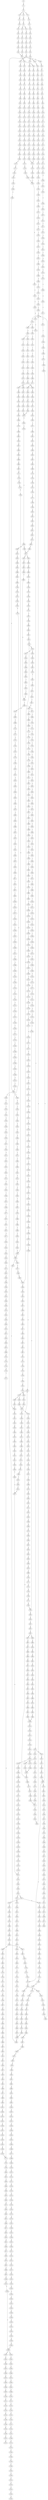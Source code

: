 strict digraph  {
	S0 -> S1 [ label = T ];
	S1 -> S2 [ label = T ];
	S2 -> S3 [ label = C ];
	S2 -> S4 [ label = G ];
	S2 -> S5 [ label = T ];
	S3 -> S6 [ label = A ];
	S4 -> S7 [ label = A ];
	S5 -> S8 [ label = A ];
	S6 -> S9 [ label = G ];
	S7 -> S10 [ label = G ];
	S8 -> S11 [ label = G ];
	S9 -> S12 [ label = A ];
	S9 -> S13 [ label = C ];
	S10 -> S14 [ label = C ];
	S11 -> S15 [ label = C ];
	S12 -> S16 [ label = G ];
	S13 -> S17 [ label = C ];
	S14 -> S18 [ label = C ];
	S15 -> S19 [ label = C ];
	S16 -> S20 [ label = G ];
	S17 -> S21 [ label = G ];
	S18 -> S22 [ label = G ];
	S19 -> S23 [ label = G ];
	S20 -> S24 [ label = T ];
	S21 -> S25 [ label = C ];
	S22 -> S26 [ label = C ];
	S23 -> S27 [ label = T ];
	S24 -> S28 [ label = C ];
	S25 -> S29 [ label = C ];
	S26 -> S30 [ label = C ];
	S27 -> S31 [ label = C ];
	S28 -> S32 [ label = C ];
	S29 -> S33 [ label = C ];
	S30 -> S34 [ label = C ];
	S31 -> S35 [ label = C ];
	S32 -> S36 [ label = C ];
	S33 -> S37 [ label = C ];
	S34 -> S37 [ label = C ];
	S35 -> S38 [ label = C ];
	S36 -> S39 [ label = T ];
	S36 -> S40 [ label = A ];
	S36 -> S41 [ label = G ];
	S37 -> S42 [ label = T ];
	S38 -> S43 [ label = A ];
	S39 -> S44 [ label = T ];
	S40 -> S45 [ label = G ];
	S41 -> S46 [ label = G ];
	S42 -> S47 [ label = T ];
	S42 -> S48 [ label = C ];
	S43 -> S49 [ label = C ];
	S44 -> S50 [ label = C ];
	S45 -> S51 [ label = A ];
	S46 -> S52 [ label = A ];
	S47 -> S53 [ label = C ];
	S48 -> S54 [ label = C ];
	S49 -> S55 [ label = C ];
	S50 -> S56 [ label = T ];
	S51 -> S57 [ label = G ];
	S52 -> S58 [ label = G ];
	S53 -> S59 [ label = A ];
	S54 -> S60 [ label = A ];
	S55 -> S61 [ label = A ];
	S56 -> S62 [ label = C ];
	S57 -> S63 [ label = C ];
	S58 -> S64 [ label = G ];
	S59 -> S65 [ label = C ];
	S60 -> S66 [ label = C ];
	S61 -> S67 [ label = C ];
	S62 -> S68 [ label = G ];
	S63 -> S69 [ label = C ];
	S64 -> S70 [ label = C ];
	S65 -> S71 [ label = G ];
	S66 -> S72 [ label = C ];
	S67 -> S73 [ label = C ];
	S68 -> S74 [ label = T ];
	S69 -> S75 [ label = A ];
	S70 -> S76 [ label = G ];
	S71 -> S77 [ label = C ];
	S72 -> S78 [ label = C ];
	S73 -> S79 [ label = G ];
	S74 -> S80 [ label = A ];
	S75 -> S81 [ label = C ];
	S76 -> S82 [ label = T ];
	S77 -> S83 [ label = T ];
	S78 -> S84 [ label = G ];
	S79 -> S85 [ label = A ];
	S80 -> S86 [ label = C ];
	S81 -> S87 [ label = G ];
	S82 -> S88 [ label = G ];
	S83 -> S89 [ label = C ];
	S84 -> S90 [ label = C ];
	S85 -> S91 [ label = T ];
	S86 -> S92 [ label = G ];
	S87 -> S93 [ label = G ];
	S88 -> S94 [ label = G ];
	S89 -> S95 [ label = C ];
	S90 -> S96 [ label = C ];
	S91 -> S97 [ label = C ];
	S92 -> S98 [ label = G ];
	S93 -> S99 [ label = T ];
	S94 -> S100 [ label = T ];
	S95 -> S101 [ label = G ];
	S96 -> S102 [ label = G ];
	S97 -> S103 [ label = G ];
	S98 -> S104 [ label = C ];
	S99 -> S105 [ label = T ];
	S100 -> S106 [ label = A ];
	S101 -> S107 [ label = G ];
	S102 -> S108 [ label = G ];
	S103 -> S109 [ label = G ];
	S104 -> S110 [ label = T ];
	S105 -> S111 [ label = A ];
	S106 -> S112 [ label = T ];
	S107 -> S113 [ label = T ];
	S108 -> S114 [ label = T ];
	S109 -> S115 [ label = T ];
	S110 -> S116 [ label = A ];
	S111 -> S117 [ label = C ];
	S112 -> S118 [ label = G ];
	S113 -> S119 [ label = T ];
	S114 -> S120 [ label = C ];
	S115 -> S121 [ label = T ];
	S116 -> S122 [ label = C ];
	S117 -> S123 [ label = T ];
	S118 -> S124 [ label = A ];
	S119 -> S125 [ label = G ];
	S120 -> S126 [ label = C ];
	S121 -> S127 [ label = C ];
	S122 -> S128 [ label = T ];
	S123 -> S129 [ label = G ];
	S124 -> S130 [ label = G ];
	S125 -> S131 [ label = C ];
	S126 -> S132 [ label = C ];
	S127 -> S133 [ label = C ];
	S128 -> S134 [ label = G ];
	S129 -> S135 [ label = C ];
	S130 -> S136 [ label = C ];
	S131 -> S137 [ label = A ];
	S132 -> S138 [ label = A ];
	S133 -> S139 [ label = A ];
	S134 -> S140 [ label = G ];
	S135 -> S141 [ label = A ];
	S136 -> S142 [ label = G ];
	S137 -> S143 [ label = C ];
	S138 -> S144 [ label = G ];
	S139 -> S145 [ label = G ];
	S140 -> S146 [ label = T ];
	S141 -> S147 [ label = G ];
	S142 -> S148 [ label = G ];
	S143 -> S149 [ label = T ];
	S144 -> S150 [ label = T ];
	S145 -> S151 [ label = T ];
	S146 -> S152 [ label = G ];
	S147 -> S153 [ label = A ];
	S148 -> S154 [ label = T ];
	S149 -> S155 [ label = G ];
	S150 -> S156 [ label = G ];
	S151 -> S157 [ label = G ];
	S152 -> S158 [ label = C ];
	S153 -> S159 [ label = C ];
	S154 -> S160 [ label = C ];
	S155 -> S161 [ label = G ];
	S156 -> S162 [ label = G ];
	S157 -> S163 [ label = G ];
	S158 -> S164 [ label = T ];
	S159 -> S165 [ label = G ];
	S160 -> S166 [ label = G ];
	S161 -> S167 [ label = T ];
	S162 -> S168 [ label = T ];
	S163 -> S169 [ label = T ];
	S164 -> S170 [ label = A ];
	S165 -> S171 [ label = G ];
	S166 -> S172 [ label = C ];
	S167 -> S173 [ label = C ];
	S168 -> S174 [ label = C ];
	S169 -> S174 [ label = C ];
	S170 -> S175 [ label = C ];
	S171 -> S176 [ label = A ];
	S172 -> S177 [ label = A ];
	S173 -> S178 [ label = G ];
	S174 -> S179 [ label = G ];
	S175 -> S180 [ label = T ];
	S176 -> S181 [ label = C ];
	S177 -> S182 [ label = C ];
	S178 -> S183 [ label = T ];
	S179 -> S184 [ label = T ];
	S180 -> S185 [ label = G ];
	S181 -> S186 [ label = A ];
	S182 -> S187 [ label = G ];
	S183 -> S188 [ label = C ];
	S184 -> S189 [ label = C ];
	S185 -> S190 [ label = T ];
	S186 -> S191 [ label = C ];
	S187 -> S192 [ label = C ];
	S188 -> S193 [ label = C ];
	S189 -> S193 [ label = C ];
	S190 -> S194 [ label = A ];
	S191 -> S195 [ label = A ];
	S192 -> S196 [ label = G ];
	S193 -> S197 [ label = G ];
	S194 -> S198 [ label = A ];
	S195 -> S199 [ label = C ];
	S196 -> S200 [ label = C ];
	S197 -> S201 [ label = T ];
	S198 -> S202 [ label = C ];
	S199 -> S203 [ label = C ];
	S200 -> S204 [ label = G ];
	S201 -> S205 [ label = C ];
	S202 -> S206 [ label = A ];
	S203 -> S207 [ label = T ];
	S204 -> S208 [ label = C ];
	S204 -> S209 [ label = G ];
	S205 -> S210 [ label = A ];
	S206 -> S211 [ label = C ];
	S207 -> S212 [ label = C ];
	S208 -> S213 [ label = G ];
	S209 -> S214 [ label = C ];
	S210 -> S215 [ label = C ];
	S211 -> S216 [ label = A ];
	S212 -> S217 [ label = T ];
	S213 -> S218 [ label = T ];
	S214 -> S219 [ label = T ];
	S215 -> S220 [ label = C ];
	S216 -> S221 [ label = C ];
	S217 -> S222 [ label = A ];
	S218 -> S223 [ label = C ];
	S219 -> S224 [ label = G ];
	S220 -> S225 [ label = C ];
	S220 -> S226 [ label = G ];
	S221 -> S227 [ label = G ];
	S222 -> S228 [ label = G ];
	S223 -> S229 [ label = G ];
	S224 -> S230 [ label = G ];
	S225 -> S231 [ label = T ];
	S226 -> S232 [ label = A ];
	S227 -> S233 [ label = C ];
	S228 -> S234 [ label = A ];
	S229 -> S235 [ label = A ];
	S230 -> S236 [ label = A ];
	S231 -> S237 [ label = G ];
	S232 -> S238 [ label = A ];
	S232 -> S239 [ label = G ];
	S233 -> S240 [ label = T ];
	S234 -> S241 [ label = A ];
	S235 -> S242 [ label = C ];
	S236 -> S243 [ label = A ];
	S237 -> S244 [ label = T ];
	S238 -> S245 [ label = T ];
	S239 -> S246 [ label = T ];
	S240 -> S247 [ label = C ];
	S241 -> S248 [ label = C ];
	S242 -> S249 [ label = G ];
	S243 -> S250 [ label = T ];
	S244 -> S251 [ label = C ];
	S245 -> S252 [ label = C ];
	S246 -> S253 [ label = C ];
	S247 -> S254 [ label = C ];
	S248 -> S255 [ label = G ];
	S249 -> S256 [ label = C ];
	S250 -> S257 [ label = G ];
	S251 -> S258 [ label = C ];
	S252 -> S259 [ label = C ];
	S253 -> S260 [ label = C ];
	S254 -> S261 [ label = T ];
	S255 -> S262 [ label = A ];
	S256 -> S263 [ label = G ];
	S257 -> S264 [ label = G ];
	S258 -> S265 [ label = T ];
	S259 -> S266 [ label = T ];
	S260 -> S267 [ label = A ];
	S260 -> S268 [ label = T ];
	S261 -> S269 [ label = A ];
	S262 -> S270 [ label = G ];
	S263 -> S271 [ label = C ];
	S264 -> S272 [ label = G ];
	S265 -> S273 [ label = A ];
	S265 -> S274 [ label = T ];
	S266 -> S275 [ label = C ];
	S267 -> S276 [ label = G ];
	S268 -> S277 [ label = C ];
	S269 -> S278 [ label = G ];
	S270 -> S279 [ label = G ];
	S271 -> S280 [ label = C ];
	S272 -> S281 [ label = G ];
	S273 -> S282 [ label = C ];
	S274 -> S283 [ label = G ];
	S275 -> S284 [ label = G ];
	S276 -> S285 [ label = T ];
	S276 -> S286 [ label = C ];
	S277 -> S287 [ label = G ];
	S278 -> S288 [ label = A ];
	S279 -> S289 [ label = T ];
	S280 -> S290 [ label = T ];
	S281 -> S291 [ label = T ];
	S282 -> S292 [ label = T ];
	S283 -> S293 [ label = A ];
	S283 -> S294 [ label = T ];
	S284 -> S295 [ label = A ];
	S285 -> S296 [ label = A ];
	S286 -> S297 [ label = T ];
	S287 -> S298 [ label = A ];
	S288 -> S299 [ label = A ];
	S289 -> S300 [ label = G ];
	S290 -> S301 [ label = C ];
	S291 -> S302 [ label = C ];
	S292 -> S303 [ label = A ];
	S293 -> S304 [ label = A ];
	S294 -> S305 [ label = A ];
	S295 -> S306 [ label = A ];
	S296 -> S307 [ label = G ];
	S297 -> S308 [ label = T ];
	S298 -> S309 [ label = A ];
	S299 -> S310 [ label = C ];
	S300 -> S311 [ label = T ];
	S301 -> S312 [ label = G ];
	S302 -> S313 [ label = C ];
	S303 -> S314 [ label = C ];
	S304 -> S315 [ label = C ];
	S305 -> S316 [ label = G ];
	S306 -> S317 [ label = C ];
	S307 -> S318 [ label = G ];
	S307 -> S319 [ label = C ];
	S308 -> S320 [ label = C ];
	S309 -> S317 [ label = C ];
	S310 -> S321 [ label = T ];
	S311 -> S322 [ label = C ];
	S312 -> S323 [ label = G ];
	S313 -> S324 [ label = G ];
	S314 -> S325 [ label = C ];
	S315 -> S326 [ label = T ];
	S316 -> S327 [ label = G ];
	S317 -> S328 [ label = T ];
	S318 -> S329 [ label = G ];
	S319 -> S330 [ label = T ];
	S320 -> S331 [ label = A ];
	S321 -> S332 [ label = T ];
	S322 -> S333 [ label = C ];
	S323 -> S334 [ label = G ];
	S324 -> S335 [ label = C ];
	S325 -> S336 [ label = A ];
	S326 -> S337 [ label = T ];
	S327 -> S338 [ label = A ];
	S328 -> S339 [ label = T ];
	S329 -> S340 [ label = T ];
	S330 -> S341 [ label = C ];
	S331 -> S342 [ label = C ];
	S332 -> S343 [ label = C ];
	S333 -> S344 [ label = C ];
	S334 -> S345 [ label = C ];
	S335 -> S346 [ label = C ];
	S336 -> S347 [ label = G ];
	S337 -> S348 [ label = C ];
	S338 -> S349 [ label = G ];
	S339 -> S350 [ label = C ];
	S340 -> S351 [ label = C ];
	S341 -> S352 [ label = C ];
	S342 -> S353 [ label = G ];
	S343 -> S354 [ label = A ];
	S344 -> S355 [ label = T ];
	S345 -> S356 [ label = T ];
	S346 -> S357 [ label = G ];
	S347 -> S358 [ label = G ];
	S348 -> S359 [ label = A ];
	S349 -> S360 [ label = A ];
	S350 -> S361 [ label = A ];
	S351 -> S362 [ label = A ];
	S352 -> S363 [ label = A ];
	S353 -> S364 [ label = C ];
	S354 -> S365 [ label = A ];
	S355 -> S366 [ label = G ];
	S356 -> S367 [ label = C ];
	S357 -> S368 [ label = G ];
	S358 -> S369 [ label = A ];
	S359 -> S365 [ label = A ];
	S360 -> S370 [ label = G ];
	S361 -> S365 [ label = A ];
	S362 -> S371 [ label = C ];
	S363 -> S372 [ label = C ];
	S364 -> S373 [ label = C ];
	S365 -> S374 [ label = C ];
	S366 -> S375 [ label = T ];
	S367 -> S376 [ label = A ];
	S368 -> S377 [ label = A ];
	S369 -> S378 [ label = G ];
	S370 -> S379 [ label = G ];
	S371 -> S380 [ label = T ];
	S372 -> S381 [ label = C ];
	S373 -> S382 [ label = C ];
	S374 -> S383 [ label = C ];
	S374 -> S384 [ label = T ];
	S375 -> S385 [ label = C ];
	S376 -> S386 [ label = C ];
	S377 -> S387 [ label = A ];
	S378 -> S388 [ label = A ];
	S379 -> S389 [ label = T ];
	S380 -> S390 [ label = C ];
	S381 -> S391 [ label = G ];
	S382 -> S392 [ label = T ];
	S383 -> S393 [ label = G ];
	S384 -> S394 [ label = G ];
	S385 -> S395 [ label = C ];
	S386 -> S396 [ label = G ];
	S387 -> S397 [ label = C ];
	S388 -> S398 [ label = G ];
	S389 -> S399 [ label = C ];
	S390 -> S400 [ label = G ];
	S391 -> S401 [ label = G ];
	S392 -> S402 [ label = T ];
	S393 -> S403 [ label = G ];
	S394 -> S404 [ label = G ];
	S394 -> S405 [ label = C ];
	S395 -> S265 [ label = T ];
	S396 -> S406 [ label = T ];
	S397 -> S407 [ label = T ];
	S398 -> S408 [ label = T ];
	S399 -> S409 [ label = C ];
	S400 -> S410 [ label = C ];
	S401 -> S411 [ label = A ];
	S402 -> S412 [ label = C ];
	S403 -> S413 [ label = C ];
	S404 -> S414 [ label = C ];
	S405 -> S415 [ label = C ];
	S406 -> S416 [ label = C ];
	S407 -> S417 [ label = G ];
	S408 -> S418 [ label = C ];
	S409 -> S36 [ label = C ];
	S410 -> S419 [ label = T ];
	S411 -> S420 [ label = C ];
	S412 -> S421 [ label = A ];
	S413 -> S422 [ label = C ];
	S414 -> S423 [ label = C ];
	S415 -> S424 [ label = C ];
	S416 -> S425 [ label = C ];
	S417 -> S426 [ label = C ];
	S418 -> S427 [ label = A ];
	S419 -> S428 [ label = T ];
	S420 -> S429 [ label = G ];
	S421 -> S430 [ label = T ];
	S422 -> S431 [ label = C ];
	S423 -> S432 [ label = C ];
	S424 -> S433 [ label = T ];
	S425 -> S434 [ label = A ];
	S426 -> S435 [ label = A ];
	S427 -> S436 [ label = G ];
	S428 -> S437 [ label = C ];
	S429 -> S438 [ label = T ];
	S430 -> S439 [ label = C ];
	S431 -> S440 [ label = A ];
	S432 -> S441 [ label = A ];
	S433 -> S442 [ label = A ];
	S434 -> S443 [ label = G ];
	S435 -> S444 [ label = A ];
	S436 -> S445 [ label = G ];
	S437 -> S446 [ label = A ];
	S438 -> S447 [ label = C ];
	S439 -> S448 [ label = C ];
	S440 -> S449 [ label = G ];
	S441 -> S450 [ label = G ];
	S442 -> S451 [ label = G ];
	S443 -> S452 [ label = C ];
	S444 -> S453 [ label = C ];
	S445 -> S454 [ label = A ];
	S446 -> S455 [ label = T ];
	S447 -> S456 [ label = G ];
	S448 -> S457 [ label = A ];
	S449 -> S458 [ label = T ];
	S450 -> S459 [ label = G ];
	S451 -> S460 [ label = G ];
	S452 -> S461 [ label = T ];
	S452 -> S462 [ label = G ];
	S453 -> S463 [ label = C ];
	S454 -> S464 [ label = C ];
	S455 -> S465 [ label = C ];
	S456 -> S466 [ label = T ];
	S457 -> S467 [ label = G ];
	S458 -> S468 [ label = T ];
	S459 -> S469 [ label = T ];
	S460 -> S470 [ label = T ];
	S461 -> S308 [ label = T ];
	S462 -> S471 [ label = A ];
	S463 -> S472 [ label = A ];
	S464 -> S473 [ label = C ];
	S465 -> S474 [ label = C ];
	S466 -> S475 [ label = G ];
	S467 -> S476 [ label = A ];
	S468 -> S477 [ label = G ];
	S469 -> S478 [ label = G ];
	S470 -> S479 [ label = G ];
	S471 -> S480 [ label = G ];
	S472 -> S481 [ label = G ];
	S473 -> S482 [ label = A ];
	S474 -> S457 [ label = A ];
	S475 -> S483 [ label = A ];
	S476 -> S484 [ label = A ];
	S477 -> S485 [ label = T ];
	S478 -> S486 [ label = C ];
	S478 -> S487 [ label = G ];
	S479 -> S488 [ label = T ];
	S480 -> S489 [ label = T ];
	S481 -> S490 [ label = A ];
	S482 -> S491 [ label = G ];
	S483 -> S492 [ label = C ];
	S484 -> S493 [ label = C ];
	S485 -> S494 [ label = G ];
	S486 -> S495 [ label = G ];
	S487 -> S496 [ label = G ];
	S488 -> S497 [ label = G ];
	S489 -> S498 [ label = C ];
	S490 -> S499 [ label = A ];
	S491 -> S500 [ label = T ];
	S492 -> S501 [ label = C ];
	S493 -> S502 [ label = C ];
	S494 -> S503 [ label = C ];
	S495 -> S504 [ label = C ];
	S496 -> S505 [ label = C ];
	S497 -> S506 [ label = C ];
	S498 -> S507 [ label = C ];
	S498 -> S508 [ label = T ];
	S499 -> S509 [ label = C ];
	S500 -> S510 [ label = C ];
	S501 -> S511 [ label = G ];
	S502 -> S512 [ label = A ];
	S502 -> S513 [ label = G ];
	S503 -> S514 [ label = G ];
	S504 -> S515 [ label = G ];
	S505 -> S516 [ label = T ];
	S506 -> S517 [ label = G ];
	S507 -> S518 [ label = C ];
	S508 -> S519 [ label = C ];
	S509 -> S520 [ label = A ];
	S510 -> S521 [ label = T ];
	S511 -> S522 [ label = G ];
	S512 -> S523 [ label = G ];
	S512 -> S524 [ label = C ];
	S513 -> S525 [ label = G ];
	S514 -> S526 [ label = T ];
	S515 -> S527 [ label = T ];
	S516 -> S528 [ label = T ];
	S517 -> S529 [ label = T ];
	S518 -> S530 [ label = T ];
	S518 -> S531 [ label = G ];
	S519 -> S532 [ label = G ];
	S520 -> S533 [ label = G ];
	S521 -> S534 [ label = C ];
	S522 -> S535 [ label = T ];
	S523 -> S536 [ label = A ];
	S524 -> S537 [ label = C ];
	S525 -> S538 [ label = A ];
	S526 -> S539 [ label = C ];
	S527 -> S540 [ label = C ];
	S528 -> S541 [ label = C ];
	S529 -> S542 [ label = C ];
	S530 -> S543 [ label = C ];
	S531 -> S544 [ label = C ];
	S532 -> S545 [ label = T ];
	S533 -> S546 [ label = C ];
	S534 -> S547 [ label = T ];
	S535 -> S548 [ label = C ];
	S536 -> S549 [ label = C ];
	S537 -> S550 [ label = A ];
	S538 -> S551 [ label = C ];
	S539 -> S552 [ label = G ];
	S540 -> S553 [ label = G ];
	S541 -> S554 [ label = G ];
	S542 -> S552 [ label = G ];
	S543 -> S555 [ label = C ];
	S544 -> S556 [ label = C ];
	S545 -> S557 [ label = C ];
	S546 -> S558 [ label = C ];
	S547 -> S559 [ label = G ];
	S548 -> S560 [ label = G ];
	S549 -> S561 [ label = T ];
	S550 -> S562 [ label = C ];
	S551 -> S563 [ label = G ];
	S552 -> S564 [ label = A ];
	S553 -> S565 [ label = T ];
	S554 -> S566 [ label = A ];
	S555 -> S567 [ label = G ];
	S556 -> S568 [ label = T ];
	S557 -> S569 [ label = T ];
	S558 -> S570 [ label = G ];
	S559 -> S571 [ label = T ];
	S560 -> S572 [ label = C ];
	S561 -> S573 [ label = C ];
	S562 -> S574 [ label = C ];
	S563 -> S575 [ label = C ];
	S564 -> S576 [ label = A ];
	S565 -> S577 [ label = G ];
	S566 -> S578 [ label = A ];
	S567 -> S579 [ label = G ];
	S568 -> S580 [ label = G ];
	S569 -> S581 [ label = G ];
	S570 -> S582 [ label = T ];
	S571 -> S583 [ label = A ];
	S572 -> S584 [ label = G ];
	S573 -> S585 [ label = C ];
	S574 -> S586 [ label = C ];
	S575 -> S587 [ label = C ];
	S576 -> S588 [ label = C ];
	S577 -> S589 [ label = C ];
	S578 -> S590 [ label = C ];
	S579 -> S591 [ label = T ];
	S580 -> S592 [ label = T ];
	S581 -> S593 [ label = T ];
	S582 -> S594 [ label = C ];
	S584 -> S595 [ label = T ];
	S585 -> S596 [ label = C ];
	S586 -> S597 [ label = C ];
	S587 -> S598 [ label = C ];
	S588 -> S599 [ label = C ];
	S588 -> S600 [ label = A ];
	S589 -> S601 [ label = A ];
	S590 -> S602 [ label = A ];
	S591 -> S603 [ label = C ];
	S592 -> S604 [ label = C ];
	S593 -> S605 [ label = T ];
	S594 -> S606 [ label = C ];
	S595 -> S607 [ label = A ];
	S596 -> S608 [ label = A ];
	S597 -> S609 [ label = T ];
	S598 -> S610 [ label = A ];
	S599 -> S611 [ label = T ];
	S600 -> S612 [ label = C ];
	S601 -> S613 [ label = T ];
	S602 -> S614 [ label = C ];
	S603 -> S615 [ label = T ];
	S604 -> S616 [ label = G ];
	S605 -> S617 [ label = C ];
	S606 -> S618 [ label = T ];
	S607 -> S619 [ label = G ];
	S608 -> S620 [ label = T ];
	S609 -> S621 [ label = T ];
	S610 -> S622 [ label = T ];
	S611 -> S623 [ label = T ];
	S611 -> S624 [ label = G ];
	S612 -> S625 [ label = C ];
	S613 -> S626 [ label = C ];
	S614 -> S627 [ label = G ];
	S615 -> S628 [ label = G ];
	S616 -> S629 [ label = C ];
	S617 -> S630 [ label = C ];
	S618 -> S631 [ label = C ];
	S619 -> S632 [ label = C ];
	S620 -> S633 [ label = C ];
	S621 -> S634 [ label = C ];
	S622 -> S635 [ label = C ];
	S623 -> S636 [ label = C ];
	S624 -> S637 [ label = T ];
	S625 -> S638 [ label = C ];
	S626 -> S639 [ label = C ];
	S627 -> S640 [ label = C ];
	S628 -> S641 [ label = G ];
	S629 -> S642 [ label = G ];
	S630 -> S643 [ label = G ];
	S631 -> S644 [ label = T ];
	S632 -> S645 [ label = C ];
	S633 -> S646 [ label = T ];
	S634 -> S647 [ label = C ];
	S634 -> S648 [ label = G ];
	S635 -> S649 [ label = G ];
	S636 -> S650 [ label = G ];
	S637 -> S651 [ label = C ];
	S638 -> S652 [ label = G ];
	S639 -> S653 [ label = G ];
	S640 -> S654 [ label = G ];
	S641 -> S655 [ label = A ];
	S642 -> S656 [ label = C ];
	S643 -> S657 [ label = T ];
	S644 -> S658 [ label = G ];
	S645 -> S659 [ label = G ];
	S646 -> S660 [ label = G ];
	S647 -> S661 [ label = T ];
	S648 -> S662 [ label = A ];
	S649 -> S663 [ label = T ];
	S650 -> S664 [ label = T ];
	S651 -> S665 [ label = G ];
	S652 -> S666 [ label = T ];
	S653 -> S667 [ label = C ];
	S654 -> S668 [ label = C ];
	S655 -> S669 [ label = G ];
	S656 -> S670 [ label = G ];
	S656 -> S671 [ label = A ];
	S657 -> S672 [ label = G ];
	S658 -> S673 [ label = T ];
	S659 -> S674 [ label = C ];
	S660 -> S675 [ label = C ];
	S661 -> S676 [ label = G ];
	S662 -> S677 [ label = T ];
	S663 -> S678 [ label = C ];
	S664 -> S679 [ label = A ];
	S665 -> S680 [ label = C ];
	S666 -> S681 [ label = A ];
	S667 -> S682 [ label = A ];
	S668 -> S683 [ label = A ];
	S669 -> S684 [ label = G ];
	S670 -> S685 [ label = A ];
	S671 -> S686 [ label = A ];
	S672 -> S687 [ label = G ];
	S673 -> S688 [ label = C ];
	S674 -> S689 [ label = T ];
	S675 -> S690 [ label = C ];
	S676 -> S691 [ label = T ];
	S677 -> S692 [ label = C ];
	S678 -> S693 [ label = C ];
	S679 -> S694 [ label = C ];
	S680 -> S642 [ label = G ];
	S681 -> S695 [ label = C ];
	S682 -> S696 [ label = C ];
	S683 -> S697 [ label = C ];
	S684 -> S698 [ label = G ];
	S685 -> S699 [ label = G ];
	S686 -> S700 [ label = C ];
	S687 -> S701 [ label = C ];
	S688 -> S702 [ label = G ];
	S689 -> S703 [ label = G ];
	S690 -> S704 [ label = A ];
	S691 -> S705 [ label = C ];
	S692 -> S706 [ label = G ];
	S693 -> S707 [ label = T ];
	S694 -> S708 [ label = T ];
	S695 -> S709 [ label = G ];
	S696 -> S710 [ label = G ];
	S697 -> S711 [ label = G ];
	S698 -> S712 [ label = T ];
	S699 -> S713 [ label = C ];
	S700 -> S714 [ label = C ];
	S701 -> S715 [ label = C ];
	S702 -> S716 [ label = T ];
	S703 -> S717 [ label = G ];
	S704 -> S718 [ label = G ];
	S705 -> S719 [ label = C ];
	S706 -> S720 [ label = T ];
	S707 -> S721 [ label = C ];
	S708 -> S722 [ label = T ];
	S709 -> S723 [ label = T ];
	S710 -> S724 [ label = T ];
	S711 -> S725 [ label = T ];
	S712 -> S726 [ label = G ];
	S713 -> S727 [ label = A ];
	S714 -> S728 [ label = C ];
	S715 -> S729 [ label = C ];
	S716 -> S730 [ label = G ];
	S717 -> S731 [ label = A ];
	S718 -> S732 [ label = T ];
	S719 -> S733 [ label = T ];
	S720 -> S734 [ label = T ];
	S721 -> S735 [ label = T ];
	S722 -> S736 [ label = C ];
	S723 -> S737 [ label = C ];
	S724 -> S738 [ label = C ];
	S725 -> S739 [ label = C ];
	S726 -> S740 [ label = T ];
	S727 -> S741 [ label = G ];
	S728 -> S742 [ label = G ];
	S729 -> S743 [ label = G ];
	S730 -> S744 [ label = G ];
	S731 -> S745 [ label = A ];
	S732 -> S746 [ label = C ];
	S733 -> S274 [ label = T ];
	S734 -> S747 [ label = T ];
	S735 -> S748 [ label = T ];
	S736 -> S749 [ label = A ];
	S737 -> S750 [ label = C ];
	S738 -> S751 [ label = G ];
	S739 -> S752 [ label = C ];
	S740 -> S753 [ label = T ];
	S741 -> S754 [ label = T ];
	S742 -> S755 [ label = T ];
	S743 -> S756 [ label = T ];
	S744 -> S757 [ label = T ];
	S745 -> S758 [ label = G ];
	S746 -> S759 [ label = G ];
	S747 -> S760 [ label = G ];
	S748 -> S761 [ label = C ];
	S749 -> S762 [ label = A ];
	S750 -> S763 [ label = A ];
	S751 -> S764 [ label = A ];
	S752 -> S765 [ label = A ];
	S753 -> S766 [ label = C ];
	S754 -> S767 [ label = G ];
	S755 -> S768 [ label = A ];
	S756 -> S769 [ label = C ];
	S757 -> S770 [ label = A ];
	S758 -> S771 [ label = A ];
	S759 -> S772 [ label = T ];
	S760 -> S773 [ label = T ];
	S761 -> S774 [ label = T ];
	S762 -> S775 [ label = G ];
	S763 -> S776 [ label = G ];
	S764 -> S777 [ label = G ];
	S765 -> S443 [ label = G ];
	S766 -> S778 [ label = C ];
	S767 -> S779 [ label = C ];
	S768 -> S780 [ label = C ];
	S769 -> S781 [ label = C ];
	S770 -> S782 [ label = C ];
	S771 -> S783 [ label = A ];
	S772 -> S784 [ label = A ];
	S773 -> S785 [ label = A ];
	S774 -> S786 [ label = C ];
	S775 -> S787 [ label = C ];
	S776 -> S452 [ label = C ];
	S777 -> S788 [ label = C ];
	S778 -> S789 [ label = A ];
	S779 -> S790 [ label = A ];
	S780 -> S791 [ label = A ];
	S781 -> S792 [ label = A ];
	S782 -> S793 [ label = C ];
	S783 -> S794 [ label = C ];
	S784 -> S795 [ label = A ];
	S785 -> S796 [ label = G ];
	S786 -> S797 [ label = G ];
	S787 -> S798 [ label = G ];
	S788 -> S799 [ label = G ];
	S789 -> S800 [ label = G ];
	S790 -> S801 [ label = A ];
	S791 -> S802 [ label = G ];
	S792 -> S803 [ label = G ];
	S793 -> S804 [ label = G ];
	S794 -> S805 [ label = G ];
	S795 -> S806 [ label = G ];
	S796 -> S807 [ label = G ];
	S797 -> S808 [ label = G ];
	S798 -> S809 [ label = A ];
	S799 -> S810 [ label = A ];
	S800 -> S811 [ label = C ];
	S801 -> S812 [ label = C ];
	S802 -> S813 [ label = C ];
	S803 -> S814 [ label = T ];
	S804 -> S815 [ label = G ];
	S805 -> S816 [ label = G ];
	S806 -> S817 [ label = A ];
	S807 -> S818 [ label = A ];
	S808 -> S819 [ label = A ];
	S809 -> S820 [ label = G ];
	S810 -> S821 [ label = G ];
	S811 -> S822 [ label = A ];
	S812 -> S823 [ label = A ];
	S813 -> S824 [ label = A ];
	S814 -> S825 [ label = A ];
	S815 -> S826 [ label = T ];
	S816 -> S827 [ label = C ];
	S817 -> S828 [ label = C ];
	S818 -> S829 [ label = A ];
	S819 -> S830 [ label = G ];
	S820 -> S831 [ label = T ];
	S821 -> S832 [ label = T ];
	S822 -> S833 [ label = G ];
	S823 -> S834 [ label = G ];
	S824 -> S835 [ label = G ];
	S825 -> S307 [ label = G ];
	S826 -> S836 [ label = G ];
	S827 -> S837 [ label = A ];
	S828 -> S838 [ label = G ];
	S829 -> S839 [ label = A ];
	S830 -> S840 [ label = A ];
	S831 -> S841 [ label = C ];
	S832 -> S842 [ label = C ];
	S833 -> S843 [ label = A ];
	S834 -> S844 [ label = C ];
	S835 -> S845 [ label = G ];
	S836 -> S846 [ label = G ];
	S837 -> S847 [ label = C ];
	S838 -> S848 [ label = G ];
	S839 -> S849 [ label = G ];
	S840 -> S850 [ label = G ];
	S841 -> S507 [ label = C ];
	S842 -> S851 [ label = G ];
	S843 -> S852 [ label = T ];
	S844 -> S853 [ label = T ];
	S845 -> S854 [ label = T ];
	S846 -> S855 [ label = T ];
	S847 -> S856 [ label = C ];
	S847 -> S857 [ label = T ];
	S848 -> S858 [ label = C ];
	S849 -> S859 [ label = G ];
	S850 -> S860 [ label = G ];
	S851 -> S861 [ label = A ];
	S852 -> S862 [ label = A ];
	S853 -> S863 [ label = A ];
	S854 -> S864 [ label = G ];
	S855 -> S865 [ label = T ];
	S856 -> S866 [ label = G ];
	S857 -> S867 [ label = G ];
	S858 -> S868 [ label = T ];
	S859 -> S869 [ label = T ];
	S860 -> S870 [ label = T ];
	S861 -> S871 [ label = A ];
	S862 -> S872 [ label = A ];
	S863 -> S873 [ label = C ];
	S864 -> S874 [ label = C ];
	S865 -> S875 [ label = A ];
	S866 -> S876 [ label = G ];
	S867 -> S877 [ label = G ];
	S868 -> S878 [ label = C ];
	S869 -> S879 [ label = C ];
	S870 -> S399 [ label = C ];
	S871 -> S880 [ label = C ];
	S872 -> S881 [ label = A ];
	S873 -> S882 [ label = G ];
	S874 -> S883 [ label = A ];
	S875 -> S884 [ label = G ];
	S876 -> S885 [ label = G ];
	S877 -> S886 [ label = G ];
	S878 -> S887 [ label = T ];
	S879 -> S888 [ label = C ];
	S880 -> S889 [ label = C ];
	S881 -> S890 [ label = A ];
	S882 -> S891 [ label = A ];
	S883 -> S892 [ label = C ];
	S884 -> S893 [ label = A ];
	S885 -> S894 [ label = A ];
	S886 -> S895 [ label = A ];
	S887 -> S896 [ label = C ];
	S888 -> S897 [ label = C ];
	S889 -> S611 [ label = T ];
	S890 -> S898 [ label = A ];
	S891 -> S899 [ label = G ];
	S892 -> S900 [ label = G ];
	S893 -> S901 [ label = A ];
	S894 -> S902 [ label = A ];
	S895 -> S903 [ label = A ];
	S896 -> S904 [ label = G ];
	S897 -> S905 [ label = G ];
	S898 -> S906 [ label = C ];
	S899 -> S907 [ label = A ];
	S900 -> S908 [ label = C ];
	S901 -> S909 [ label = G ];
	S902 -> S910 [ label = T ];
	S903 -> S911 [ label = C ];
	S904 -> S912 [ label = A ];
	S905 -> S913 [ label = A ];
	S906 -> S914 [ label = T ];
	S907 -> S915 [ label = A ];
	S908 -> S916 [ label = G ];
	S909 -> S917 [ label = G ];
	S910 -> S918 [ label = T ];
	S911 -> S919 [ label = T ];
	S912 -> S920 [ label = A ];
	S913 -> S921 [ label = A ];
	S914 -> S922 [ label = T ];
	S915 -> S923 [ label = C ];
	S916 -> S924 [ label = G ];
	S917 -> S925 [ label = G ];
	S918 -> S926 [ label = G ];
	S919 -> S927 [ label = G ];
	S920 -> S928 [ label = G ];
	S921 -> S929 [ label = G ];
	S922 -> S930 [ label = T ];
	S923 -> S931 [ label = T ];
	S924 -> S932 [ label = T ];
	S925 -> S933 [ label = G ];
	S926 -> S934 [ label = A ];
	S927 -> S935 [ label = G ];
	S928 -> S936 [ label = T ];
	S929 -> S937 [ label = T ];
	S930 -> S938 [ label = G ];
	S931 -> S939 [ label = G ];
	S932 -> S940 [ label = G ];
	S933 -> S941 [ label = G ];
	S934 -> S942 [ label = A ];
	S935 -> S943 [ label = A ];
	S936 -> S944 [ label = C ];
	S937 -> S945 [ label = C ];
	S938 -> S946 [ label = C ];
	S939 -> S947 [ label = G ];
	S940 -> S948 [ label = C ];
	S941 -> S949 [ label = T ];
	S942 -> S950 [ label = C ];
	S943 -> S951 [ label = C ];
	S944 -> S952 [ label = G ];
	S945 -> S953 [ label = G ];
	S946 -> S954 [ label = C ];
	S947 -> S955 [ label = C ];
	S948 -> S956 [ label = C ];
	S949 -> S957 [ label = C ];
	S950 -> S958 [ label = C ];
	S951 -> S959 [ label = C ];
	S952 -> S960 [ label = C ];
	S953 -> S961 [ label = A ];
	S954 -> S962 [ label = G ];
	S955 -> S963 [ label = G ];
	S956 -> S964 [ label = G ];
	S957 -> S965 [ label = C ];
	S958 -> S966 [ label = C ];
	S959 -> S967 [ label = C ];
	S960 -> S968 [ label = G ];
	S961 -> S969 [ label = G ];
	S962 -> S970 [ label = T ];
	S963 -> S971 [ label = C ];
	S964 -> S972 [ label = C ];
	S965 -> S973 [ label = G ];
	S966 -> S974 [ label = G ];
	S967 -> S975 [ label = G ];
	S968 -> S976 [ label = G ];
	S969 -> S977 [ label = G ];
	S970 -> S978 [ label = A ];
	S971 -> S979 [ label = A ];
	S972 -> S980 [ label = A ];
	S973 -> S981 [ label = T ];
	S974 -> S982 [ label = T ];
	S975 -> S983 [ label = T ];
	S976 -> S984 [ label = C ];
	S977 -> S985 [ label = T ];
	S978 -> S986 [ label = G ];
	S979 -> S987 [ label = G ];
	S980 -> S988 [ label = A ];
	S981 -> S989 [ label = C ];
	S982 -> S990 [ label = C ];
	S983 -> S991 [ label = C ];
	S984 -> S992 [ label = T ];
	S985 -> S993 [ label = A ];
	S986 -> S994 [ label = C ];
	S987 -> S995 [ label = C ];
	S988 -> S996 [ label = C ];
	S989 -> S997 [ label = G ];
	S990 -> S998 [ label = T ];
	S991 -> S999 [ label = T ];
	S992 -> S1000 [ label = A ];
	S993 -> S1001 [ label = T ];
	S994 -> S1002 [ label = C ];
	S995 -> S1003 [ label = G ];
	S996 -> S1004 [ label = C ];
	S997 -> S1005 [ label = G ];
	S998 -> S1006 [ label = C ];
	S999 -> S1006 [ label = C ];
	S1000 -> S1007 [ label = T ];
	S1001 -> S1008 [ label = A ];
	S1002 -> S1009 [ label = G ];
	S1003 -> S1010 [ label = G ];
	S1004 -> S1011 [ label = A ];
	S1005 -> S1012 [ label = A ];
	S1006 -> S1013 [ label = G ];
	S1007 -> S1014 [ label = A ];
	S1008 -> S1015 [ label = A ];
	S1009 -> S1016 [ label = G ];
	S1010 -> S1017 [ label = G ];
	S1011 -> S1018 [ label = G ];
	S1012 -> S1019 [ label = A ];
	S1013 -> S1020 [ label = G ];
	S1014 -> S1021 [ label = G ];
	S1015 -> S1022 [ label = G ];
	S1016 -> S1023 [ label = T ];
	S1017 -> S1024 [ label = T ];
	S1018 -> S1025 [ label = T ];
	S1019 -> S1026 [ label = C ];
	S1020 -> S1027 [ label = C ];
	S1021 -> S1028 [ label = T ];
	S1022 -> S1029 [ label = T ];
	S1023 -> S1030 [ label = G ];
	S1024 -> S1031 [ label = G ];
	S1025 -> S1032 [ label = C ];
	S1026 -> S1033 [ label = A ];
	S1026 -> S1034 [ label = T ];
	S1027 -> S1035 [ label = A ];
	S1028 -> S1036 [ label = A ];
	S1029 -> S1037 [ label = C ];
	S1030 -> S1038 [ label = A ];
	S1031 -> S1039 [ label = C ];
	S1032 -> S1040 [ label = G ];
	S1033 -> S1041 [ label = G ];
	S1034 -> S1042 [ label = A ];
	S1035 -> S1043 [ label = C ];
	S1036 -> S1044 [ label = G ];
	S1037 -> S1045 [ label = G ];
	S1038 -> S1046 [ label = C ];
	S1039 -> S1047 [ label = C ];
	S1040 -> S1048 [ label = C ];
	S1041 -> S1049 [ label = G ];
	S1042 -> S1050 [ label = C ];
	S1043 -> S1051 [ label = C ];
	S1044 -> S1052 [ label = C ];
	S1045 -> S1053 [ label = T ];
	S1046 -> S1054 [ label = G ];
	S1047 -> S1055 [ label = G ];
	S1048 -> S1056 [ label = G ];
	S1049 -> S1057 [ label = A ];
	S1050 -> S1058 [ label = A ];
	S1051 -> S1059 [ label = G ];
	S1052 -> S1060 [ label = C ];
	S1053 -> S1061 [ label = G ];
	S1054 -> S1062 [ label = T ];
	S1055 -> S1063 [ label = C ];
	S1056 -> S1064 [ label = C ];
	S1057 -> S1065 [ label = A ];
	S1058 -> S1066 [ label = A ];
	S1059 -> S1067 [ label = A ];
	S1060 -> S1068 [ label = G ];
	S1061 -> S1069 [ label = G ];
	S1062 -> S1070 [ label = G ];
	S1063 -> S1071 [ label = C ];
	S1064 -> S1072 [ label = A ];
	S1065 -> S1073 [ label = T ];
	S1066 -> S1074 [ label = C ];
	S1067 -> S1075 [ label = G ];
	S1067 -> S1076 [ label = A ];
	S1068 -> S1077 [ label = A ];
	S1069 -> S1078 [ label = T ];
	S1070 -> S1079 [ label = G ];
	S1071 -> S1080 [ label = G ];
	S1072 -> S1081 [ label = G ];
	S1073 -> S1082 [ label = A ];
	S1074 -> S1083 [ label = G ];
	S1075 -> S1084 [ label = T ];
	S1076 -> S1085 [ label = T ];
	S1077 -> S1086 [ label = A ];
	S1078 -> S770 [ label = A ];
	S1079 -> S1087 [ label = G ];
	S1080 -> S1088 [ label = G ];
	S1081 -> S1089 [ label = C ];
	S1082 -> S1090 [ label = G ];
	S1083 -> S1091 [ label = A ];
	S1084 -> S253 [ label = C ];
	S1085 -> S1092 [ label = G ];
	S1086 -> S1093 [ label = A ];
	S1087 -> S1094 [ label = T ];
	S1088 -> S1095 [ label = T ];
	S1089 -> S1096 [ label = C ];
	S1090 -> S1097 [ label = T ];
	S1091 -> S1098 [ label = A ];
	S1092 -> S1099 [ label = T ];
	S1093 -> S1100 [ label = C ];
	S1094 -> S1101 [ label = A ];
	S1095 -> S1102 [ label = G ];
	S1096 -> S1103 [ label = G ];
	S1097 -> S1104 [ label = C ];
	S1098 -> S1105 [ label = A ];
	S1099 -> S1106 [ label = A ];
	S1100 -> S1107 [ label = C ];
	S1101 -> S1108 [ label = C ];
	S1102 -> S1109 [ label = G ];
	S1103 -> S1110 [ label = G ];
	S1104 -> S1111 [ label = T ];
	S1105 -> S1112 [ label = A ];
	S1106 -> S1113 [ label = G ];
	S1107 -> S1114 [ label = C ];
	S1108 -> S1115 [ label = T ];
	S1109 -> S1116 [ label = T ];
	S1110 -> S1117 [ label = T ];
	S1111 -> S1118 [ label = C ];
	S1112 -> S1119 [ label = C ];
	S1113 -> S1120 [ label = T ];
	S1114 -> S1121 [ label = C ];
	S1115 -> S1122 [ label = A ];
	S1116 -> S1123 [ label = G ];
	S1117 -> S1124 [ label = G ];
	S1118 -> S1125 [ label = T ];
	S1119 -> S1126 [ label = A ];
	S1120 -> S1127 [ label = T ];
	S1121 -> S1128 [ label = G ];
	S1122 -> S1129 [ label = T ];
	S1123 -> S1130 [ label = G ];
	S1124 -> S1131 [ label = G ];
	S1125 -> S1132 [ label = C ];
	S1126 -> S1133 [ label = G ];
	S1127 -> S1134 [ label = T ];
	S1128 -> S1135 [ label = A ];
	S1129 -> S1136 [ label = T ];
	S1130 -> S1137 [ label = A ];
	S1131 -> S1138 [ label = A ];
	S1132 -> S1139 [ label = T ];
	S1133 -> S1140 [ label = A ];
	S1134 -> S1141 [ label = C ];
	S1135 -> S1142 [ label = C ];
	S1136 -> S1143 [ label = G ];
	S1137 -> S1144 [ label = A ];
	S1138 -> S1145 [ label = A ];
	S1139 -> S1146 [ label = G ];
	S1140 -> S1147 [ label = A ];
	S1141 -> S1148 [ label = A ];
	S1142 -> S1149 [ label = T ];
	S1143 -> S1150 [ label = G ];
	S1144 -> S1151 [ label = C ];
	S1145 -> S1152 [ label = G ];
	S1146 -> S1153 [ label = A ];
	S1147 -> S1154 [ label = G ];
	S1148 -> S1155 [ label = C ];
	S1149 -> S1156 [ label = A ];
	S1150 -> S1157 [ label = A ];
	S1151 -> S1158 [ label = C ];
	S1152 -> S1159 [ label = A ];
	S1153 -> S1160 [ label = G ];
	S1154 -> S1161 [ label = G ];
	S1155 -> S1162 [ label = T ];
	S1156 -> S1163 [ label = G ];
	S1157 -> S1164 [ label = A ];
	S1158 -> S1165 [ label = T ];
	S1159 -> S1166 [ label = A ];
	S1160 -> S1167 [ label = T ];
	S1161 -> S1168 [ label = G ];
	S1162 -> S1169 [ label = C ];
	S1163 -> S1170 [ label = A ];
	S1164 -> S1171 [ label = C ];
	S1165 -> S1172 [ label = C ];
	S1166 -> S794 [ label = C ];
	S1167 -> S1173 [ label = A ];
	S1168 -> S1174 [ label = G ];
	S1169 -> S1175 [ label = C ];
	S1170 -> S1176 [ label = A ];
	S1171 -> S1177 [ label = G ];
	S1172 -> S1178 [ label = G ];
	S1174 -> S1179 [ label = T ];
	S1175 -> S1180 [ label = T ];
	S1176 -> S1181 [ label = T ];
	S1177 -> S1182 [ label = G ];
	S1178 -> S1183 [ label = G ];
	S1179 -> S1184 [ label = C ];
	S1180 -> S1185 [ label = T ];
	S1181 -> S1186 [ label = C ];
	S1182 -> S1187 [ label = T ];
	S1183 -> S1188 [ label = C ];
	S1184 -> S1189 [ label = T ];
	S1185 -> S1190 [ label = T ];
	S1186 -> S1191 [ label = G ];
	S1187 -> S1192 [ label = A ];
	S1188 -> S1193 [ label = A ];
	S1189 -> S1194 [ label = C ];
	S1190 -> S1195 [ label = C ];
	S1191 -> S1196 [ label = G ];
	S1192 -> S1197 [ label = C ];
	S1193 -> S1198 [ label = C ];
	S1194 -> S1199 [ label = T ];
	S1195 -> S1200 [ label = A ];
	S1196 -> S1201 [ label = G ];
	S1197 -> S1202 [ label = G ];
	S1198 -> S1203 [ label = G ];
	S1199 -> S1204 [ label = C ];
	S1200 -> S1205 [ label = T ];
	S1201 -> S1206 [ label = T ];
	S1202 -> S1207 [ label = A ];
	S1203 -> S1208 [ label = C ];
	S1204 -> S1209 [ label = G ];
	S1205 -> S1210 [ label = C ];
	S1206 -> S1211 [ label = A ];
	S1207 -> S1212 [ label = A ];
	S1208 -> S1213 [ label = G ];
	S1209 -> S1214 [ label = T ];
	S1210 -> S1215 [ label = C ];
	S1211 -> S1216 [ label = T ];
	S1212 -> S1217 [ label = G ];
	S1213 -> S1218 [ label = C ];
	S1214 -> S1219 [ label = G ];
	S1215 -> S1220 [ label = A ];
	S1216 -> S1221 [ label = C ];
	S1217 -> S1222 [ label = A ];
	S1218 -> S204 [ label = G ];
	S1219 -> S1223 [ label = G ];
	S1220 -> S467 [ label = G ];
	S1221 -> S1224 [ label = C ];
	S1222 -> S1225 [ label = A ];
	S1223 -> S1226 [ label = T ];
	S1224 -> S1227 [ label = C ];
	S1225 -> S1228 [ label = G ];
	S1226 -> S1229 [ label = A ];
	S1227 -> S1230 [ label = G ];
	S1228 -> S1231 [ label = T ];
	S1230 -> S1232 [ label = A ];
	S1231 -> S1233 [ label = G ];
	S1232 -> S1234 [ label = A ];
	S1233 -> S1235 [ label = T ];
	S1234 -> S1236 [ label = A ];
	S1235 -> S1237 [ label = C ];
	S1236 -> S1238 [ label = G ];
	S1237 -> S1239 [ label = C ];
	S1238 -> S1240 [ label = T ];
	S1239 -> S1241 [ label = T ];
	S1240 -> S1242 [ label = G ];
	S1241 -> S1243 [ label = G ];
	S1242 -> S1244 [ label = T ];
	S1243 -> S1245 [ label = G ];
	S1244 -> S1246 [ label = C ];
	S1245 -> S1247 [ label = C ];
	S1246 -> S1248 [ label = G ];
	S1247 -> S1249 [ label = C ];
	S1248 -> S1250 [ label = T ];
	S1249 -> S1251 [ label = T ];
	S1250 -> S1252 [ label = C ];
	S1251 -> S1253 [ label = G ];
	S1252 -> S1254 [ label = G ];
	S1253 -> S1255 [ label = G ];
	S1254 -> S1256 [ label = G ];
	S1255 -> S1257 [ label = G ];
	S1256 -> S1258 [ label = A ];
	S1257 -> S1259 [ label = T ];
	S1258 -> S1260 [ label = A ];
	S1259 -> S1261 [ label = C ];
	S1260 -> S1026 [ label = C ];
	S1261 -> S1262 [ label = C ];
	S1262 -> S1263 [ label = C ];
	S1263 -> S1264 [ label = G ];
	S1264 -> S1265 [ label = A ];
	S1265 -> S1266 [ label = G ];
	S1266 -> S1267 [ label = T ];
	S1267 -> S1268 [ label = C ];
	S1268 -> S1269 [ label = C ];
	S1269 -> S267 [ label = A ];
}
